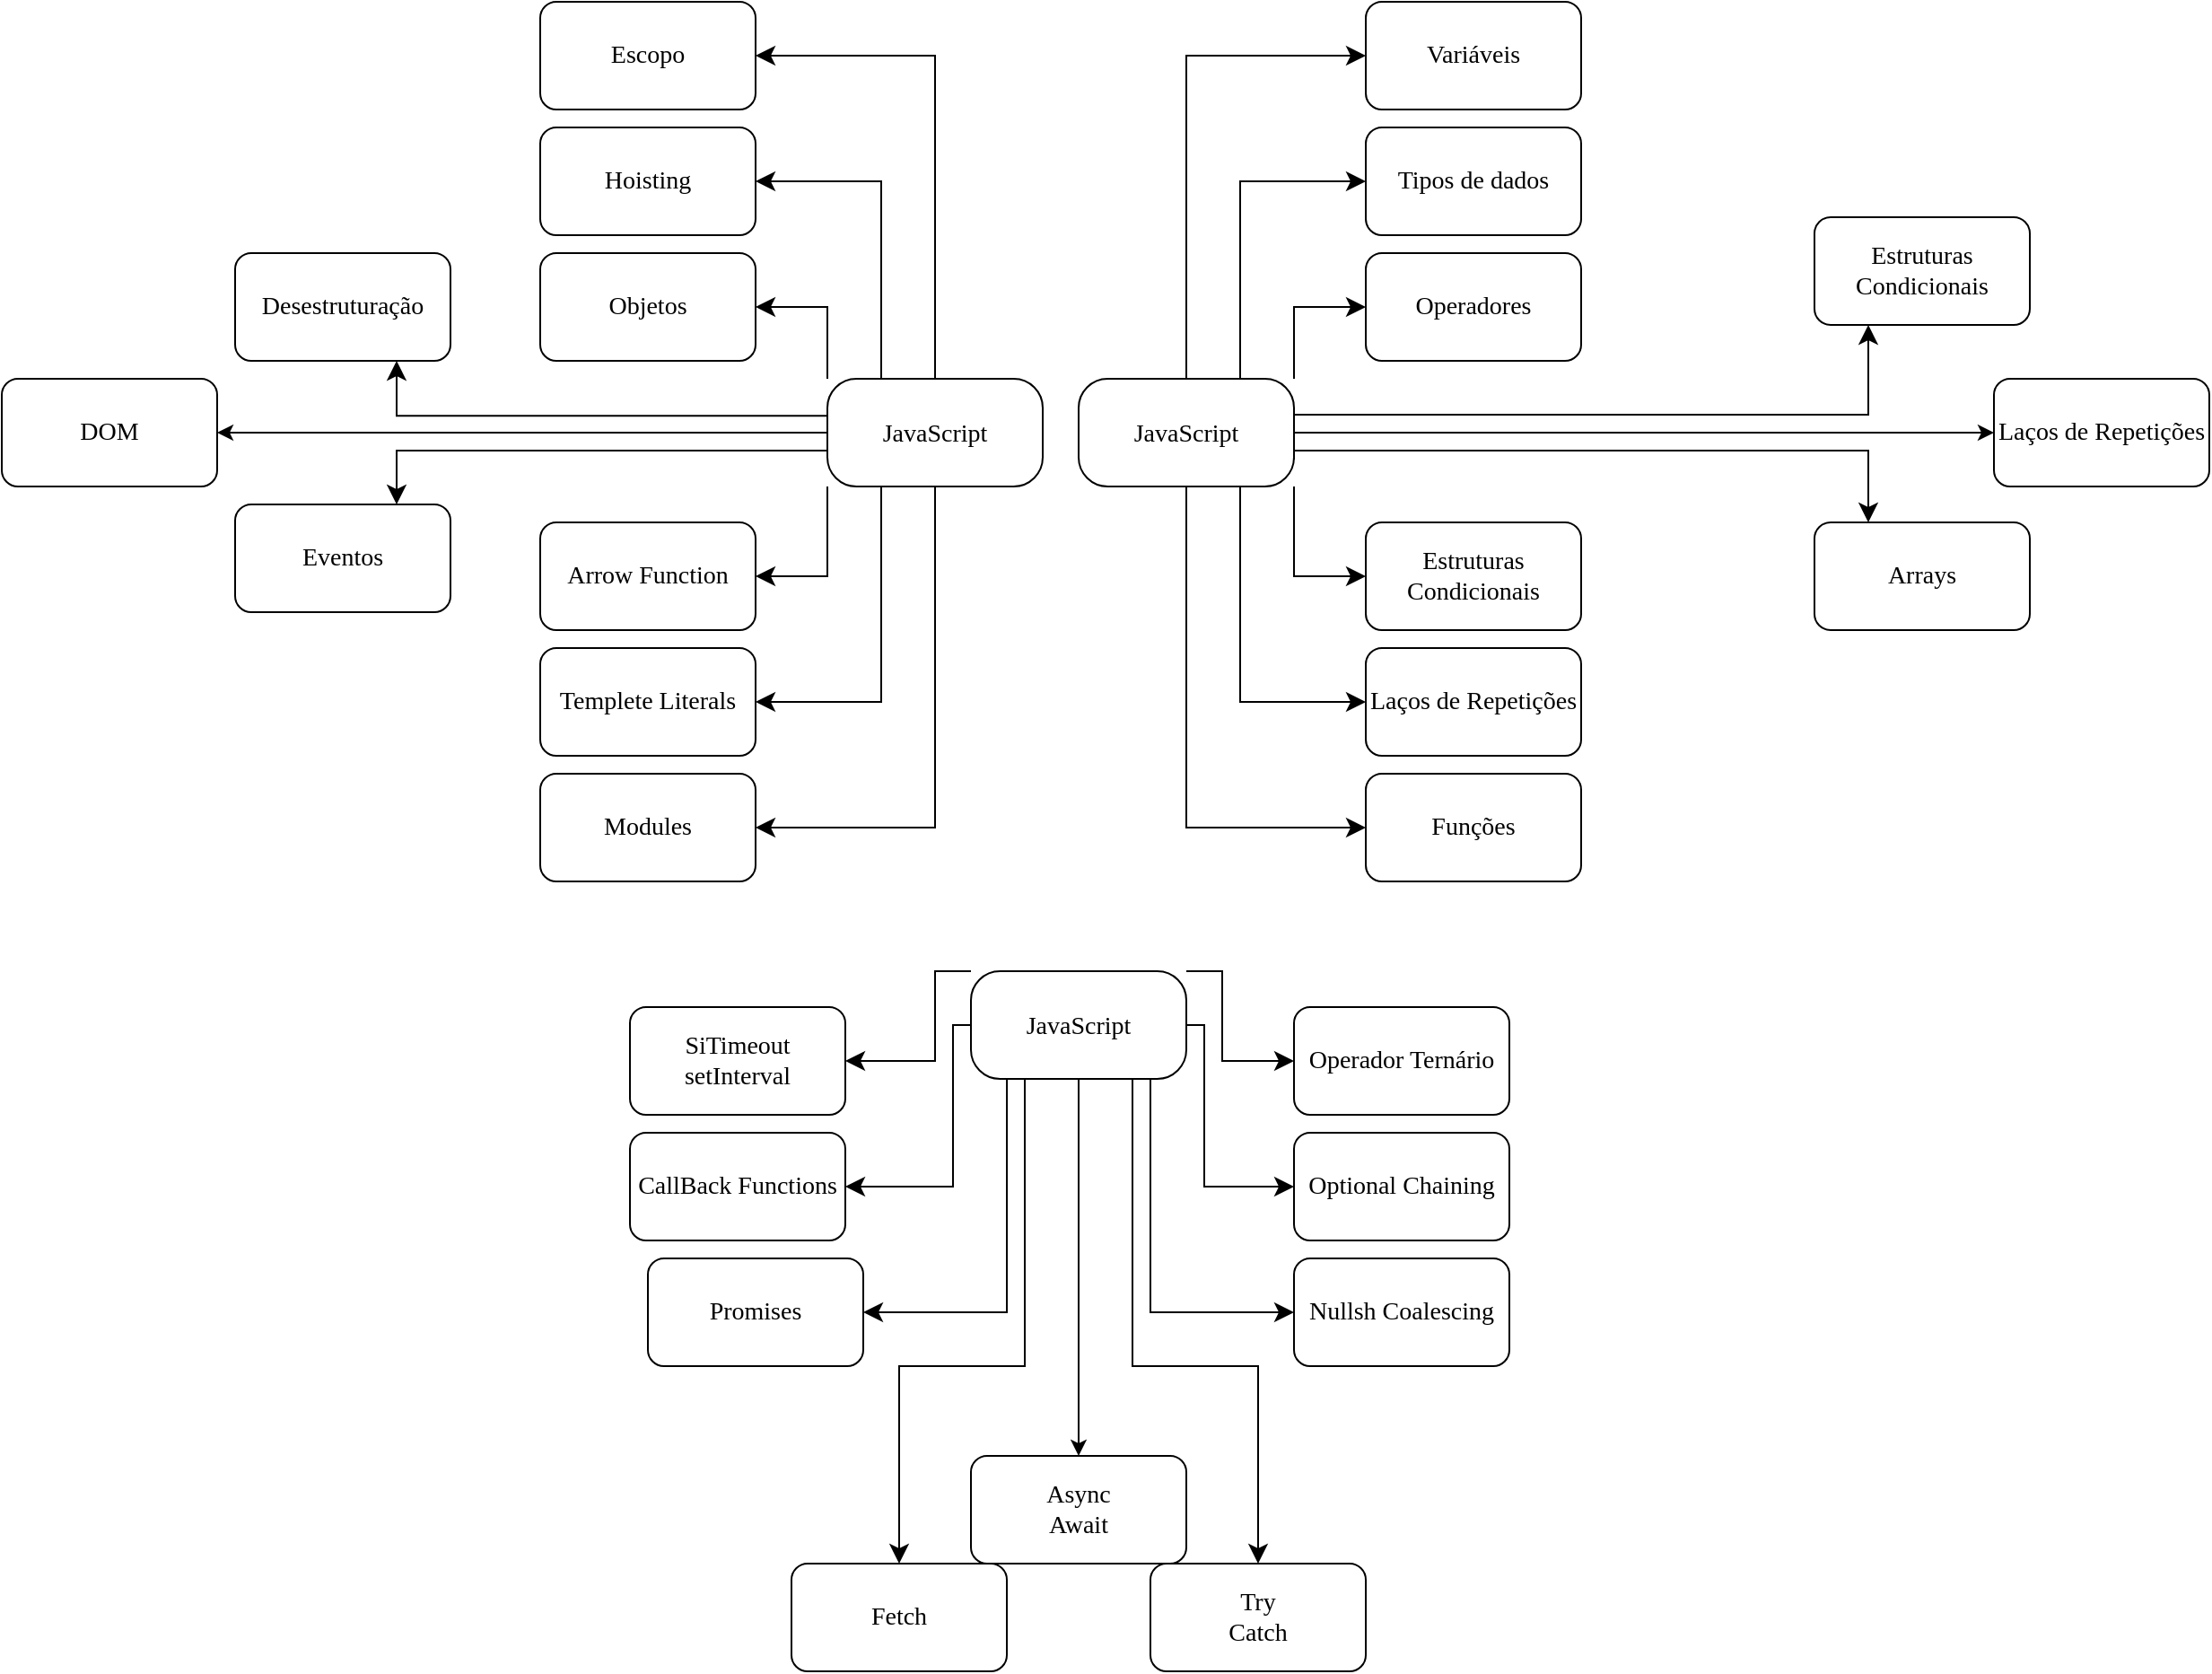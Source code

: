 <mxfile>
    <diagram id="jaVrqR80xGOv_TlFT10X" name="Page-1">
        <mxGraphModel dx="4162" dy="672" grid="1" gridSize="10" guides="1" tooltips="1" connect="1" arrows="1" fold="1" page="1" pageScale="1" pageWidth="850" pageHeight="1100" math="0" shadow="0">
            <root>
                <mxCell id="0"/>
                <mxCell id="1" parent="0"/>
                <mxCell id="55" style="edgeStyle=none;html=1;entryX=0;entryY=0.5;entryDx=0;entryDy=0;fontFamily=Verdana;fontSize=14;" edge="1" parent="1" source="29" target="43">
                    <mxGeometry relative="1" as="geometry"/>
                </mxCell>
                <mxCell id="29" value="&lt;font face=&quot;Verdana&quot;&gt;JavaScript&lt;br&gt;&lt;/font&gt;" style="rounded=1;whiteSpace=wrap;html=1;fontSize=14;arcSize=27;" vertex="1" parent="1">
                    <mxGeometry x="520" y="1410" width="120" height="60" as="geometry"/>
                </mxCell>
                <mxCell id="31" value="Variáveis" style="rounded=1;whiteSpace=wrap;html=1;fontFamily=Verdana;fontSize=14;" vertex="1" parent="1">
                    <mxGeometry x="680" y="1200" width="120" height="60" as="geometry"/>
                </mxCell>
                <mxCell id="33" value="Tipos de dados" style="rounded=1;whiteSpace=wrap;html=1;fontFamily=Verdana;fontSize=14;" vertex="1" parent="1">
                    <mxGeometry x="680" y="1270" width="120" height="60" as="geometry"/>
                </mxCell>
                <mxCell id="34" value="Operadores" style="rounded=1;whiteSpace=wrap;html=1;fontFamily=Verdana;fontSize=14;" vertex="1" parent="1">
                    <mxGeometry x="680" y="1340" width="120" height="60" as="geometry"/>
                </mxCell>
                <mxCell id="37" value="Estruturas Condicionais" style="rounded=1;whiteSpace=wrap;html=1;fontFamily=Verdana;fontSize=14;" vertex="1" parent="1">
                    <mxGeometry x="680" y="1490" width="120" height="60" as="geometry"/>
                </mxCell>
                <mxCell id="39" value="Funções&lt;span style=&quot;color: rgba(0, 0, 0, 0); font-family: monospace; font-size: 0px; text-align: start;&quot;&gt;%3CmxGraphModel%3E%3Croot%3E%3CmxCell%20id%3D%220%22%2F%3E%3CmxCell%20id%3D%221%22%20parent%3D%220%22%2F%3E%3CmxCell%20id%3D%222%22%20value%3D%22Vari%C3%A1veis%22%20style%3D%22rounded%3D1%3BwhiteSpace%3Dwrap%3Bhtml%3D1%3BfontFamily%3DVerdana%3BfontSize%3D14%3B%22%20vertex%3D%221%22%20parent%3D%221%22%3E%3CmxGeometry%20x%3D%22510%22%20y%3D%221110%22%20width%3D%22120%22%20height%3D%2260%22%20as%3D%22geometry%22%2F%3E%3C%2FmxCell%3E%3CmxCell%20id%3D%223%22%20value%3D%22Tipos%20de%20dados%22%20style%3D%22rounded%3D1%3BwhiteSpace%3Dwrap%3Bhtml%3D1%3BfontFamily%3DVerdana%3BfontSize%3D14%3B%22%20vertex%3D%221%22%20parent%3D%221%22%3E%3CmxGeometry%20x%3D%22510%22%20y%3D%221180%22%20width%3D%22120%22%20height%3D%2260%22%20as%3D%22geometry%22%2F%3E%3C%2FmxCell%3E%3CmxCell%20id%3D%224%22%20value%3D%22Operadores%22%20style%3D%22rounded%3D1%3BwhiteSpace%3Dwrap%3Bhtml%3D1%3BfontFamily%3DVerdana%3BfontSize%3D14%3B%22%20vertex%3D%221%22%20parent%3D%221%22%3E%3CmxGeometry%20x%3D%22510%22%20y%3D%221250%22%20width%3D%22120%22%20height%3D%2260%22%20as%3D%22geometry%22%2F%3E%3C%2FmxCell%3E%3C%2Froot%3E%3C%2FmxGraphModel%3E&lt;/span&gt;" style="rounded=1;whiteSpace=wrap;html=1;fontFamily=Verdana;fontSize=14;" vertex="1" parent="1">
                    <mxGeometry x="680" y="1630" width="120" height="60" as="geometry"/>
                </mxCell>
                <mxCell id="40" value="Laços de Repetições" style="rounded=1;whiteSpace=wrap;html=1;fontFamily=Verdana;fontSize=14;" vertex="1" parent="1">
                    <mxGeometry x="680" y="1560" width="120" height="60" as="geometry"/>
                </mxCell>
                <mxCell id="41" value="Estruturas Condicionais" style="rounded=1;whiteSpace=wrap;html=1;fontFamily=Verdana;fontSize=14;" vertex="1" parent="1">
                    <mxGeometry x="930" y="1320" width="120" height="60" as="geometry"/>
                </mxCell>
                <mxCell id="42" value="Arrays" style="rounded=1;whiteSpace=wrap;html=1;fontFamily=Verdana;fontSize=14;" vertex="1" parent="1">
                    <mxGeometry x="930" y="1490" width="120" height="60" as="geometry"/>
                </mxCell>
                <mxCell id="43" value="Laços de Repetições" style="rounded=1;whiteSpace=wrap;html=1;fontFamily=Verdana;fontSize=14;" vertex="1" parent="1">
                    <mxGeometry x="1030" y="1410" width="120" height="60" as="geometry"/>
                </mxCell>
                <mxCell id="46" value="" style="edgeStyle=elbowEdgeStyle;elbow=vertical;endArrow=classic;html=1;curved=0;rounded=0;endSize=8;startSize=8;fontFamily=Verdana;fontSize=14;entryX=0;entryY=0.5;entryDx=0;entryDy=0;" edge="1" parent="1" target="33">
                    <mxGeometry width="50" height="50" relative="1" as="geometry">
                        <mxPoint x="610" y="1410" as="sourcePoint"/>
                        <mxPoint x="660" y="1360" as="targetPoint"/>
                        <Array as="points">
                            <mxPoint x="640" y="1300"/>
                        </Array>
                    </mxGeometry>
                </mxCell>
                <mxCell id="47" value="" style="edgeStyle=elbowEdgeStyle;elbow=vertical;endArrow=classic;html=1;curved=0;rounded=0;endSize=8;startSize=8;fontFamily=Verdana;fontSize=14;entryX=0;entryY=0.5;entryDx=0;entryDy=0;exitX=1;exitY=0;exitDx=0;exitDy=0;" edge="1" parent="1" source="29" target="34">
                    <mxGeometry width="50" height="50" relative="1" as="geometry">
                        <mxPoint x="640.0" y="1430" as="sourcePoint"/>
                        <mxPoint x="770" y="1420" as="targetPoint"/>
                        <Array as="points">
                            <mxPoint x="580" y="1370"/>
                        </Array>
                    </mxGeometry>
                </mxCell>
                <mxCell id="48" value="" style="edgeStyle=elbowEdgeStyle;elbow=vertical;endArrow=classic;html=1;curved=0;rounded=0;endSize=8;startSize=8;fontFamily=Verdana;fontSize=14;entryX=0;entryY=0.5;entryDx=0;entryDy=0;entryPerimeter=0;exitX=0.5;exitY=0;exitDx=0;exitDy=0;" edge="1" parent="1" source="29" target="31">
                    <mxGeometry width="50" height="50" relative="1" as="geometry">
                        <mxPoint x="530.0" y="1250" as="sourcePoint"/>
                        <mxPoint x="660" y="1240" as="targetPoint"/>
                        <Array as="points">
                            <mxPoint x="720" y="1230"/>
                            <mxPoint x="590" y="1230"/>
                        </Array>
                    </mxGeometry>
                </mxCell>
                <mxCell id="50" value="" style="edgeStyle=elbowEdgeStyle;elbow=horizontal;endArrow=classic;html=1;curved=0;rounded=0;endSize=8;startSize=8;fontFamily=Verdana;fontSize=14;entryX=0;entryY=0.5;entryDx=0;entryDy=0;exitX=1;exitY=1;exitDx=0;exitDy=0;" edge="1" parent="1" source="29" target="37">
                    <mxGeometry width="50" height="50" relative="1" as="geometry">
                        <mxPoint x="610" y="1530" as="sourcePoint"/>
                        <mxPoint x="660" y="1480" as="targetPoint"/>
                        <Array as="points">
                            <mxPoint x="640" y="1500"/>
                        </Array>
                    </mxGeometry>
                </mxCell>
                <mxCell id="51" value="" style="edgeStyle=elbowEdgeStyle;elbow=vertical;endArrow=classic;html=1;curved=0;rounded=0;endSize=8;startSize=8;fontFamily=Verdana;fontSize=14;entryX=0;entryY=0.5;entryDx=0;entryDy=0;exitX=0.75;exitY=1;exitDx=0;exitDy=0;" edge="1" parent="1" source="29" target="40">
                    <mxGeometry width="50" height="50" relative="1" as="geometry">
                        <mxPoint x="520" y="1580" as="sourcePoint"/>
                        <mxPoint x="650" y="1570" as="targetPoint"/>
                        <Array as="points">
                            <mxPoint x="650" y="1590"/>
                        </Array>
                    </mxGeometry>
                </mxCell>
                <mxCell id="52" value="" style="edgeStyle=elbowEdgeStyle;elbow=horizontal;endArrow=classic;html=1;curved=0;rounded=0;endSize=8;startSize=8;fontFamily=Verdana;fontSize=14;entryX=0;entryY=0.5;entryDx=0;entryDy=0;exitX=0.5;exitY=1;exitDx=0;exitDy=0;" edge="1" parent="1" source="29" target="39">
                    <mxGeometry width="50" height="50" relative="1" as="geometry">
                        <mxPoint x="625" y="1730" as="sourcePoint"/>
                        <mxPoint x="675" y="1680" as="targetPoint"/>
                        <Array as="points">
                            <mxPoint x="580" y="1620"/>
                        </Array>
                    </mxGeometry>
                </mxCell>
                <mxCell id="54" value="" style="edgeStyle=elbowEdgeStyle;elbow=vertical;endArrow=classic;html=1;curved=0;rounded=0;endSize=8;startSize=8;fontFamily=Verdana;fontSize=14;entryX=0.25;entryY=1;entryDx=0;entryDy=0;" edge="1" parent="1" source="29" target="41">
                    <mxGeometry width="50" height="50" relative="1" as="geometry">
                        <mxPoint x="650" y="1430" as="sourcePoint"/>
                        <mxPoint x="740" y="1410" as="targetPoint"/>
                        <Array as="points">
                            <mxPoint x="810" y="1430"/>
                        </Array>
                    </mxGeometry>
                </mxCell>
                <mxCell id="56" value="" style="edgeStyle=elbowEdgeStyle;elbow=vertical;endArrow=classic;html=1;curved=0;rounded=0;endSize=8;startSize=8;fontFamily=Verdana;fontSize=14;entryX=0.25;entryY=0;entryDx=0;entryDy=0;exitX=1;exitY=0.75;exitDx=0;exitDy=0;" edge="1" parent="1" source="29" target="42">
                    <mxGeometry width="50" height="50" relative="1" as="geometry">
                        <mxPoint x="690" y="1460" as="sourcePoint"/>
                        <mxPoint x="980" y="1480" as="targetPoint"/>
                        <Array as="points">
                            <mxPoint x="800" y="1450"/>
                            <mxPoint x="810" y="1450"/>
                        </Array>
                    </mxGeometry>
                </mxCell>
                <mxCell id="72" style="edgeStyle=none;html=1;fontFamily=Verdana;fontSize=14;" edge="1" parent="1" source="57" target="63">
                    <mxGeometry relative="1" as="geometry"/>
                </mxCell>
                <mxCell id="57" value="&lt;font face=&quot;Verdana&quot;&gt;JavaScript&lt;br&gt;&lt;/font&gt;" style="rounded=1;whiteSpace=wrap;html=1;fontSize=14;arcSize=27;" vertex="1" parent="1">
                    <mxGeometry x="380" y="1410" width="120" height="60" as="geometry"/>
                </mxCell>
                <mxCell id="58" value="Escopo" style="rounded=1;whiteSpace=wrap;html=1;fontFamily=Verdana;fontSize=14;" vertex="1" parent="1">
                    <mxGeometry x="220" y="1200" width="120" height="60" as="geometry"/>
                </mxCell>
                <mxCell id="59" value="Hoisting" style="rounded=1;whiteSpace=wrap;html=1;fontFamily=Verdana;fontSize=14;" vertex="1" parent="1">
                    <mxGeometry x="220" y="1270" width="120" height="60" as="geometry"/>
                </mxCell>
                <mxCell id="61" value="Objetos" style="rounded=1;whiteSpace=wrap;html=1;fontFamily=Verdana;fontSize=14;" vertex="1" parent="1">
                    <mxGeometry x="220" y="1340" width="120" height="60" as="geometry"/>
                </mxCell>
                <mxCell id="62" value="Desestruturação" style="rounded=1;whiteSpace=wrap;html=1;fontFamily=Verdana;fontSize=14;" vertex="1" parent="1">
                    <mxGeometry x="50" y="1340" width="120" height="60" as="geometry"/>
                </mxCell>
                <mxCell id="63" value="DOM" style="rounded=1;whiteSpace=wrap;html=1;fontFamily=Verdana;fontSize=14;" vertex="1" parent="1">
                    <mxGeometry x="-80" y="1410" width="120" height="60" as="geometry"/>
                </mxCell>
                <mxCell id="65" value="Eventos" style="rounded=1;whiteSpace=wrap;html=1;fontFamily=Verdana;fontSize=14;" vertex="1" parent="1">
                    <mxGeometry x="50" y="1480" width="120" height="60" as="geometry"/>
                </mxCell>
                <mxCell id="66" value="Arrow Function" style="rounded=1;whiteSpace=wrap;html=1;fontFamily=Verdana;fontSize=14;" vertex="1" parent="1">
                    <mxGeometry x="220" y="1490" width="120" height="60" as="geometry"/>
                </mxCell>
                <mxCell id="67" value="Templete Literals" style="rounded=1;whiteSpace=wrap;html=1;fontFamily=Verdana;fontSize=14;" vertex="1" parent="1">
                    <mxGeometry x="220" y="1560" width="120" height="60" as="geometry"/>
                </mxCell>
                <mxCell id="68" value="Modules" style="rounded=1;whiteSpace=wrap;html=1;fontFamily=Verdana;fontSize=14;" vertex="1" parent="1">
                    <mxGeometry x="220" y="1630" width="120" height="60" as="geometry"/>
                </mxCell>
                <mxCell id="69" value="" style="edgeStyle=elbowEdgeStyle;elbow=horizontal;endArrow=classic;html=1;curved=0;rounded=0;endSize=8;startSize=8;fontFamily=Verdana;fontSize=14;entryX=1;entryY=0.5;entryDx=0;entryDy=0;exitX=0;exitY=0;exitDx=0;exitDy=0;" edge="1" parent="1" source="57" target="61">
                    <mxGeometry width="50" height="50" relative="1" as="geometry">
                        <mxPoint x="440" y="1380" as="sourcePoint"/>
                        <mxPoint x="490" y="1330" as="targetPoint"/>
                        <Array as="points">
                            <mxPoint x="380" y="1380"/>
                        </Array>
                    </mxGeometry>
                </mxCell>
                <mxCell id="70" value="" style="edgeStyle=segmentEdgeStyle;endArrow=classic;html=1;curved=0;rounded=0;endSize=8;startSize=8;fontFamily=Verdana;fontSize=14;entryX=1;entryY=0.5;entryDx=0;entryDy=0;exitX=0.25;exitY=0;exitDx=0;exitDy=0;" edge="1" parent="1" source="57" target="59">
                    <mxGeometry width="50" height="50" relative="1" as="geometry">
                        <mxPoint x="440" y="1380" as="sourcePoint"/>
                        <mxPoint x="490" y="1330" as="targetPoint"/>
                        <Array as="points">
                            <mxPoint x="410" y="1300"/>
                        </Array>
                    </mxGeometry>
                </mxCell>
                <mxCell id="71" value="" style="edgeStyle=segmentEdgeStyle;endArrow=classic;html=1;curved=0;rounded=0;endSize=8;startSize=8;fontFamily=Verdana;fontSize=14;entryX=1;entryY=0.5;entryDx=0;entryDy=0;exitX=0.5;exitY=0;exitDx=0;exitDy=0;" edge="1" parent="1" source="57" target="58">
                    <mxGeometry width="50" height="50" relative="1" as="geometry">
                        <mxPoint x="440" y="1380" as="sourcePoint"/>
                        <mxPoint x="490" y="1330" as="targetPoint"/>
                        <Array as="points">
                            <mxPoint x="440" y="1230"/>
                        </Array>
                    </mxGeometry>
                </mxCell>
                <mxCell id="73" value="" style="edgeStyle=elbowEdgeStyle;elbow=vertical;endArrow=classic;html=1;curved=0;rounded=0;endSize=8;startSize=8;fontFamily=Verdana;fontSize=14;entryX=0.75;entryY=0;entryDx=0;entryDy=0;" edge="1" parent="1" target="65">
                    <mxGeometry width="50" height="50" relative="1" as="geometry">
                        <mxPoint x="380" y="1450" as="sourcePoint"/>
                        <mxPoint x="150" y="1460" as="targetPoint"/>
                        <Array as="points">
                            <mxPoint x="260" y="1450"/>
                        </Array>
                    </mxGeometry>
                </mxCell>
                <mxCell id="74" value="" style="edgeStyle=segmentEdgeStyle;endArrow=classic;html=1;curved=0;rounded=0;endSize=8;startSize=8;fontFamily=Verdana;fontSize=14;entryX=0.75;entryY=1;entryDx=0;entryDy=0;exitX=0.002;exitY=0.343;exitDx=0;exitDy=0;exitPerimeter=0;" edge="1" parent="1" source="57" target="62">
                    <mxGeometry width="50" height="50" relative="1" as="geometry">
                        <mxPoint x="120" y="1520" as="sourcePoint"/>
                        <mxPoint x="170" y="1470" as="targetPoint"/>
                    </mxGeometry>
                </mxCell>
                <mxCell id="75" value="" style="edgeStyle=elbowEdgeStyle;elbow=vertical;endArrow=classic;html=1;curved=0;rounded=0;endSize=8;startSize=8;fontFamily=Verdana;fontSize=14;exitX=0;exitY=1;exitDx=0;exitDy=0;entryX=1;entryY=0.5;entryDx=0;entryDy=0;" edge="1" parent="1" source="57" target="66">
                    <mxGeometry width="50" height="50" relative="1" as="geometry">
                        <mxPoint x="470" y="1600" as="sourcePoint"/>
                        <mxPoint x="342" y="1550" as="targetPoint"/>
                        <Array as="points">
                            <mxPoint x="360" y="1520"/>
                            <mxPoint x="350" y="1510"/>
                            <mxPoint x="350" y="1520"/>
                            <mxPoint x="380" y="1520"/>
                        </Array>
                    </mxGeometry>
                </mxCell>
                <mxCell id="76" value="" style="edgeStyle=segmentEdgeStyle;endArrow=classic;html=1;curved=0;rounded=0;endSize=8;startSize=8;fontFamily=Verdana;fontSize=14;entryX=1;entryY=0.5;entryDx=0;entryDy=0;exitX=0.25;exitY=1;exitDx=0;exitDy=0;" edge="1" parent="1" source="57" target="67">
                    <mxGeometry width="50" height="50" relative="1" as="geometry">
                        <mxPoint x="400" y="1600" as="sourcePoint"/>
                        <mxPoint x="450" y="1550" as="targetPoint"/>
                        <Array as="points">
                            <mxPoint x="410" y="1590"/>
                        </Array>
                    </mxGeometry>
                </mxCell>
                <mxCell id="77" value="" style="edgeStyle=segmentEdgeStyle;endArrow=classic;html=1;curved=0;rounded=0;endSize=8;startSize=8;fontFamily=Verdana;fontSize=14;entryX=1;entryY=0.5;entryDx=0;entryDy=0;exitX=0.5;exitY=1;exitDx=0;exitDy=0;" edge="1" parent="1" source="57" target="68">
                    <mxGeometry width="50" height="50" relative="1" as="geometry">
                        <mxPoint x="370" y="1750" as="sourcePoint"/>
                        <mxPoint x="420" y="1700" as="targetPoint"/>
                        <Array as="points">
                            <mxPoint x="440" y="1660"/>
                        </Array>
                    </mxGeometry>
                </mxCell>
                <mxCell id="95" style="edgeStyle=none;html=1;entryX=0.5;entryY=0;entryDx=0;entryDy=0;fontFamily=Verdana;fontSize=14;" edge="1" parent="1" source="80" target="89">
                    <mxGeometry relative="1" as="geometry"/>
                </mxCell>
                <mxCell id="80" value="&lt;font face=&quot;Verdana&quot;&gt;JavaScript&lt;br&gt;&lt;/font&gt;" style="rounded=1;whiteSpace=wrap;html=1;fontSize=14;arcSize=27;" vertex="1" parent="1">
                    <mxGeometry x="460" y="1740" width="120" height="60" as="geometry"/>
                </mxCell>
                <mxCell id="82" value="Operador Ternário" style="rounded=1;whiteSpace=wrap;html=1;fontFamily=Verdana;fontSize=14;" vertex="1" parent="1">
                    <mxGeometry x="640" y="1760" width="120" height="60" as="geometry"/>
                </mxCell>
                <mxCell id="84" value="Optional Chaining" style="rounded=1;whiteSpace=wrap;html=1;fontFamily=Verdana;fontSize=14;" vertex="1" parent="1">
                    <mxGeometry x="640" y="1830" width="120" height="60" as="geometry"/>
                </mxCell>
                <mxCell id="85" value="Nullsh Coalescing" style="rounded=1;whiteSpace=wrap;html=1;fontFamily=Verdana;fontSize=14;" vertex="1" parent="1">
                    <mxGeometry x="640" y="1900" width="120" height="60" as="geometry"/>
                </mxCell>
                <mxCell id="86" value="SiTimeout&lt;br&gt;setInterval" style="rounded=1;whiteSpace=wrap;html=1;fontFamily=Verdana;fontSize=14;" vertex="1" parent="1">
                    <mxGeometry x="270" y="1760" width="120" height="60" as="geometry"/>
                </mxCell>
                <mxCell id="87" value="CallBack Functions" style="rounded=1;whiteSpace=wrap;html=1;fontFamily=Verdana;fontSize=14;" vertex="1" parent="1">
                    <mxGeometry x="270" y="1830" width="120" height="60" as="geometry"/>
                </mxCell>
                <mxCell id="88" value="Promises" style="rounded=1;whiteSpace=wrap;html=1;fontFamily=Verdana;fontSize=14;" vertex="1" parent="1">
                    <mxGeometry x="280" y="1900" width="120" height="60" as="geometry"/>
                </mxCell>
                <mxCell id="89" value="Async&lt;br&gt;Await" style="rounded=1;whiteSpace=wrap;html=1;fontFamily=Verdana;fontSize=14;" vertex="1" parent="1">
                    <mxGeometry x="460" y="2010" width="120" height="60" as="geometry"/>
                </mxCell>
                <mxCell id="90" value="Try&lt;br&gt;Catch" style="rounded=1;whiteSpace=wrap;html=1;fontFamily=Verdana;fontSize=14;" vertex="1" parent="1">
                    <mxGeometry x="560" y="2070" width="120" height="60" as="geometry"/>
                </mxCell>
                <mxCell id="91" value="Fetch" style="rounded=1;whiteSpace=wrap;html=1;fontFamily=Verdana;fontSize=14;" vertex="1" parent="1">
                    <mxGeometry x="360" y="2070" width="120" height="60" as="geometry"/>
                </mxCell>
                <mxCell id="94" value="" style="edgeStyle=elbowEdgeStyle;elbow=vertical;endArrow=classic;html=1;curved=0;rounded=0;endSize=8;startSize=8;fontFamily=Verdana;fontSize=14;entryX=0.5;entryY=0;entryDx=0;entryDy=0;exitX=0.25;exitY=1;exitDx=0;exitDy=0;" edge="1" parent="1" source="80" target="91">
                    <mxGeometry width="50" height="50" relative="1" as="geometry">
                        <mxPoint x="450" y="1930" as="sourcePoint"/>
                        <mxPoint x="500" y="1880" as="targetPoint"/>
                        <Array as="points">
                            <mxPoint x="460" y="1960"/>
                        </Array>
                    </mxGeometry>
                </mxCell>
                <mxCell id="96" value="" style="edgeStyle=elbowEdgeStyle;elbow=vertical;endArrow=classic;html=1;curved=0;rounded=0;endSize=8;startSize=8;fontFamily=Verdana;fontSize=14;exitX=0.75;exitY=1;exitDx=0;exitDy=0;entryX=0.5;entryY=0;entryDx=0;entryDy=0;" edge="1" parent="1" source="80" target="90">
                    <mxGeometry width="50" height="50" relative="1" as="geometry">
                        <mxPoint x="560" y="1940" as="sourcePoint"/>
                        <mxPoint x="610" y="1890" as="targetPoint"/>
                        <Array as="points">
                            <mxPoint x="590" y="1960"/>
                        </Array>
                    </mxGeometry>
                </mxCell>
                <mxCell id="97" value="" style="edgeStyle=elbowEdgeStyle;elbow=horizontal;endArrow=classic;html=1;curved=0;rounded=0;endSize=8;startSize=8;fontFamily=Verdana;fontSize=14;exitX=1;exitY=0;exitDx=0;exitDy=0;entryX=0;entryY=0.5;entryDx=0;entryDy=0;" edge="1" parent="1" source="80" target="82">
                    <mxGeometry width="50" height="50" relative="1" as="geometry">
                        <mxPoint x="500" y="1740" as="sourcePoint"/>
                        <mxPoint x="630" y="1790" as="targetPoint"/>
                        <Array as="points">
                            <mxPoint x="600" y="1790"/>
                        </Array>
                    </mxGeometry>
                </mxCell>
                <mxCell id="99" value="" style="edgeStyle=elbowEdgeStyle;elbow=horizontal;endArrow=classic;html=1;curved=0;rounded=0;endSize=8;startSize=8;fontFamily=Verdana;fontSize=14;exitX=1;exitY=0.5;exitDx=0;exitDy=0;entryX=0;entryY=0.5;entryDx=0;entryDy=0;" edge="1" parent="1" source="80" target="84">
                    <mxGeometry width="50" height="50" relative="1" as="geometry">
                        <mxPoint x="500" y="1740" as="sourcePoint"/>
                        <mxPoint x="550" y="1690" as="targetPoint"/>
                        <Array as="points">
                            <mxPoint x="590" y="1830"/>
                        </Array>
                    </mxGeometry>
                </mxCell>
                <mxCell id="100" value="" style="edgeStyle=elbowEdgeStyle;elbow=horizontal;endArrow=classic;html=1;curved=0;rounded=0;endSize=8;startSize=8;fontFamily=Verdana;fontSize=14;entryX=0;entryY=0.5;entryDx=0;entryDy=0;" edge="1" parent="1" target="85">
                    <mxGeometry width="50" height="50" relative="1" as="geometry">
                        <mxPoint x="560" y="1800" as="sourcePoint"/>
                        <mxPoint x="550" y="1690" as="targetPoint"/>
                        <Array as="points">
                            <mxPoint x="560" y="1870"/>
                        </Array>
                    </mxGeometry>
                </mxCell>
                <mxCell id="102" value="" style="edgeStyle=elbowEdgeStyle;elbow=horizontal;endArrow=classic;html=1;curved=0;rounded=0;endSize=8;startSize=8;fontFamily=Verdana;fontSize=14;exitX=0.167;exitY=1;exitDx=0;exitDy=0;entryX=1;entryY=0.5;entryDx=0;entryDy=0;exitPerimeter=0;" edge="1" parent="1" source="80" target="88">
                    <mxGeometry width="50" height="50" relative="1" as="geometry">
                        <mxPoint x="500" y="1970" as="sourcePoint"/>
                        <mxPoint x="550" y="1920" as="targetPoint"/>
                        <Array as="points">
                            <mxPoint x="480" y="1870"/>
                        </Array>
                    </mxGeometry>
                </mxCell>
                <mxCell id="103" value="" style="edgeStyle=elbowEdgeStyle;elbow=horizontal;endArrow=classic;html=1;curved=0;rounded=0;endSize=8;startSize=8;fontFamily=Verdana;fontSize=14;exitX=0;exitY=0.5;exitDx=0;exitDy=0;entryX=1;entryY=0.5;entryDx=0;entryDy=0;" edge="1" parent="1" source="80" target="87">
                    <mxGeometry width="50" height="50" relative="1" as="geometry">
                        <mxPoint x="500" y="1970" as="sourcePoint"/>
                        <mxPoint x="550" y="1920" as="targetPoint"/>
                        <Array as="points">
                            <mxPoint x="450" y="1810"/>
                            <mxPoint x="460" y="1820"/>
                        </Array>
                    </mxGeometry>
                </mxCell>
                <mxCell id="104" value="" style="edgeStyle=elbowEdgeStyle;elbow=horizontal;endArrow=classic;html=1;curved=0;rounded=0;endSize=8;startSize=8;fontFamily=Verdana;fontSize=14;exitX=0;exitY=0;exitDx=0;exitDy=0;entryX=1;entryY=0.5;entryDx=0;entryDy=0;" edge="1" parent="1" source="80" target="86">
                    <mxGeometry width="50" height="50" relative="1" as="geometry">
                        <mxPoint x="500" y="1970" as="sourcePoint"/>
                        <mxPoint x="550" y="1920" as="targetPoint"/>
                        <Array as="points">
                            <mxPoint x="440" y="1770"/>
                        </Array>
                    </mxGeometry>
                </mxCell>
            </root>
        </mxGraphModel>
    </diagram>
</mxfile>